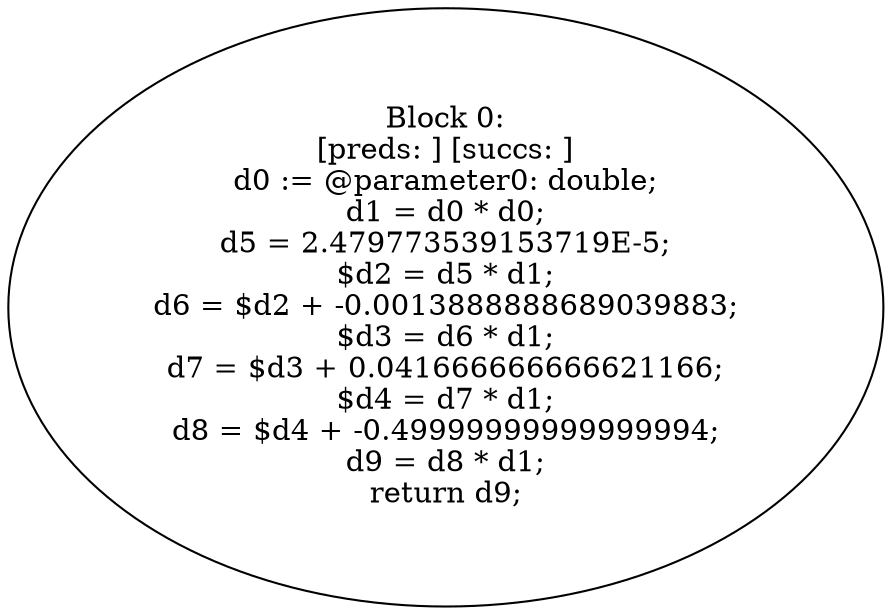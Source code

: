 digraph "unitGraph" {
    "Block 0:
[preds: ] [succs: ]
d0 := @parameter0: double;
d1 = d0 * d0;
d5 = 2.479773539153719E-5;
$d2 = d5 * d1;
d6 = $d2 + -0.0013888888689039883;
$d3 = d6 * d1;
d7 = $d3 + 0.041666666666621166;
$d4 = d7 * d1;
d8 = $d4 + -0.49999999999999994;
d9 = d8 * d1;
return d9;
"
}
